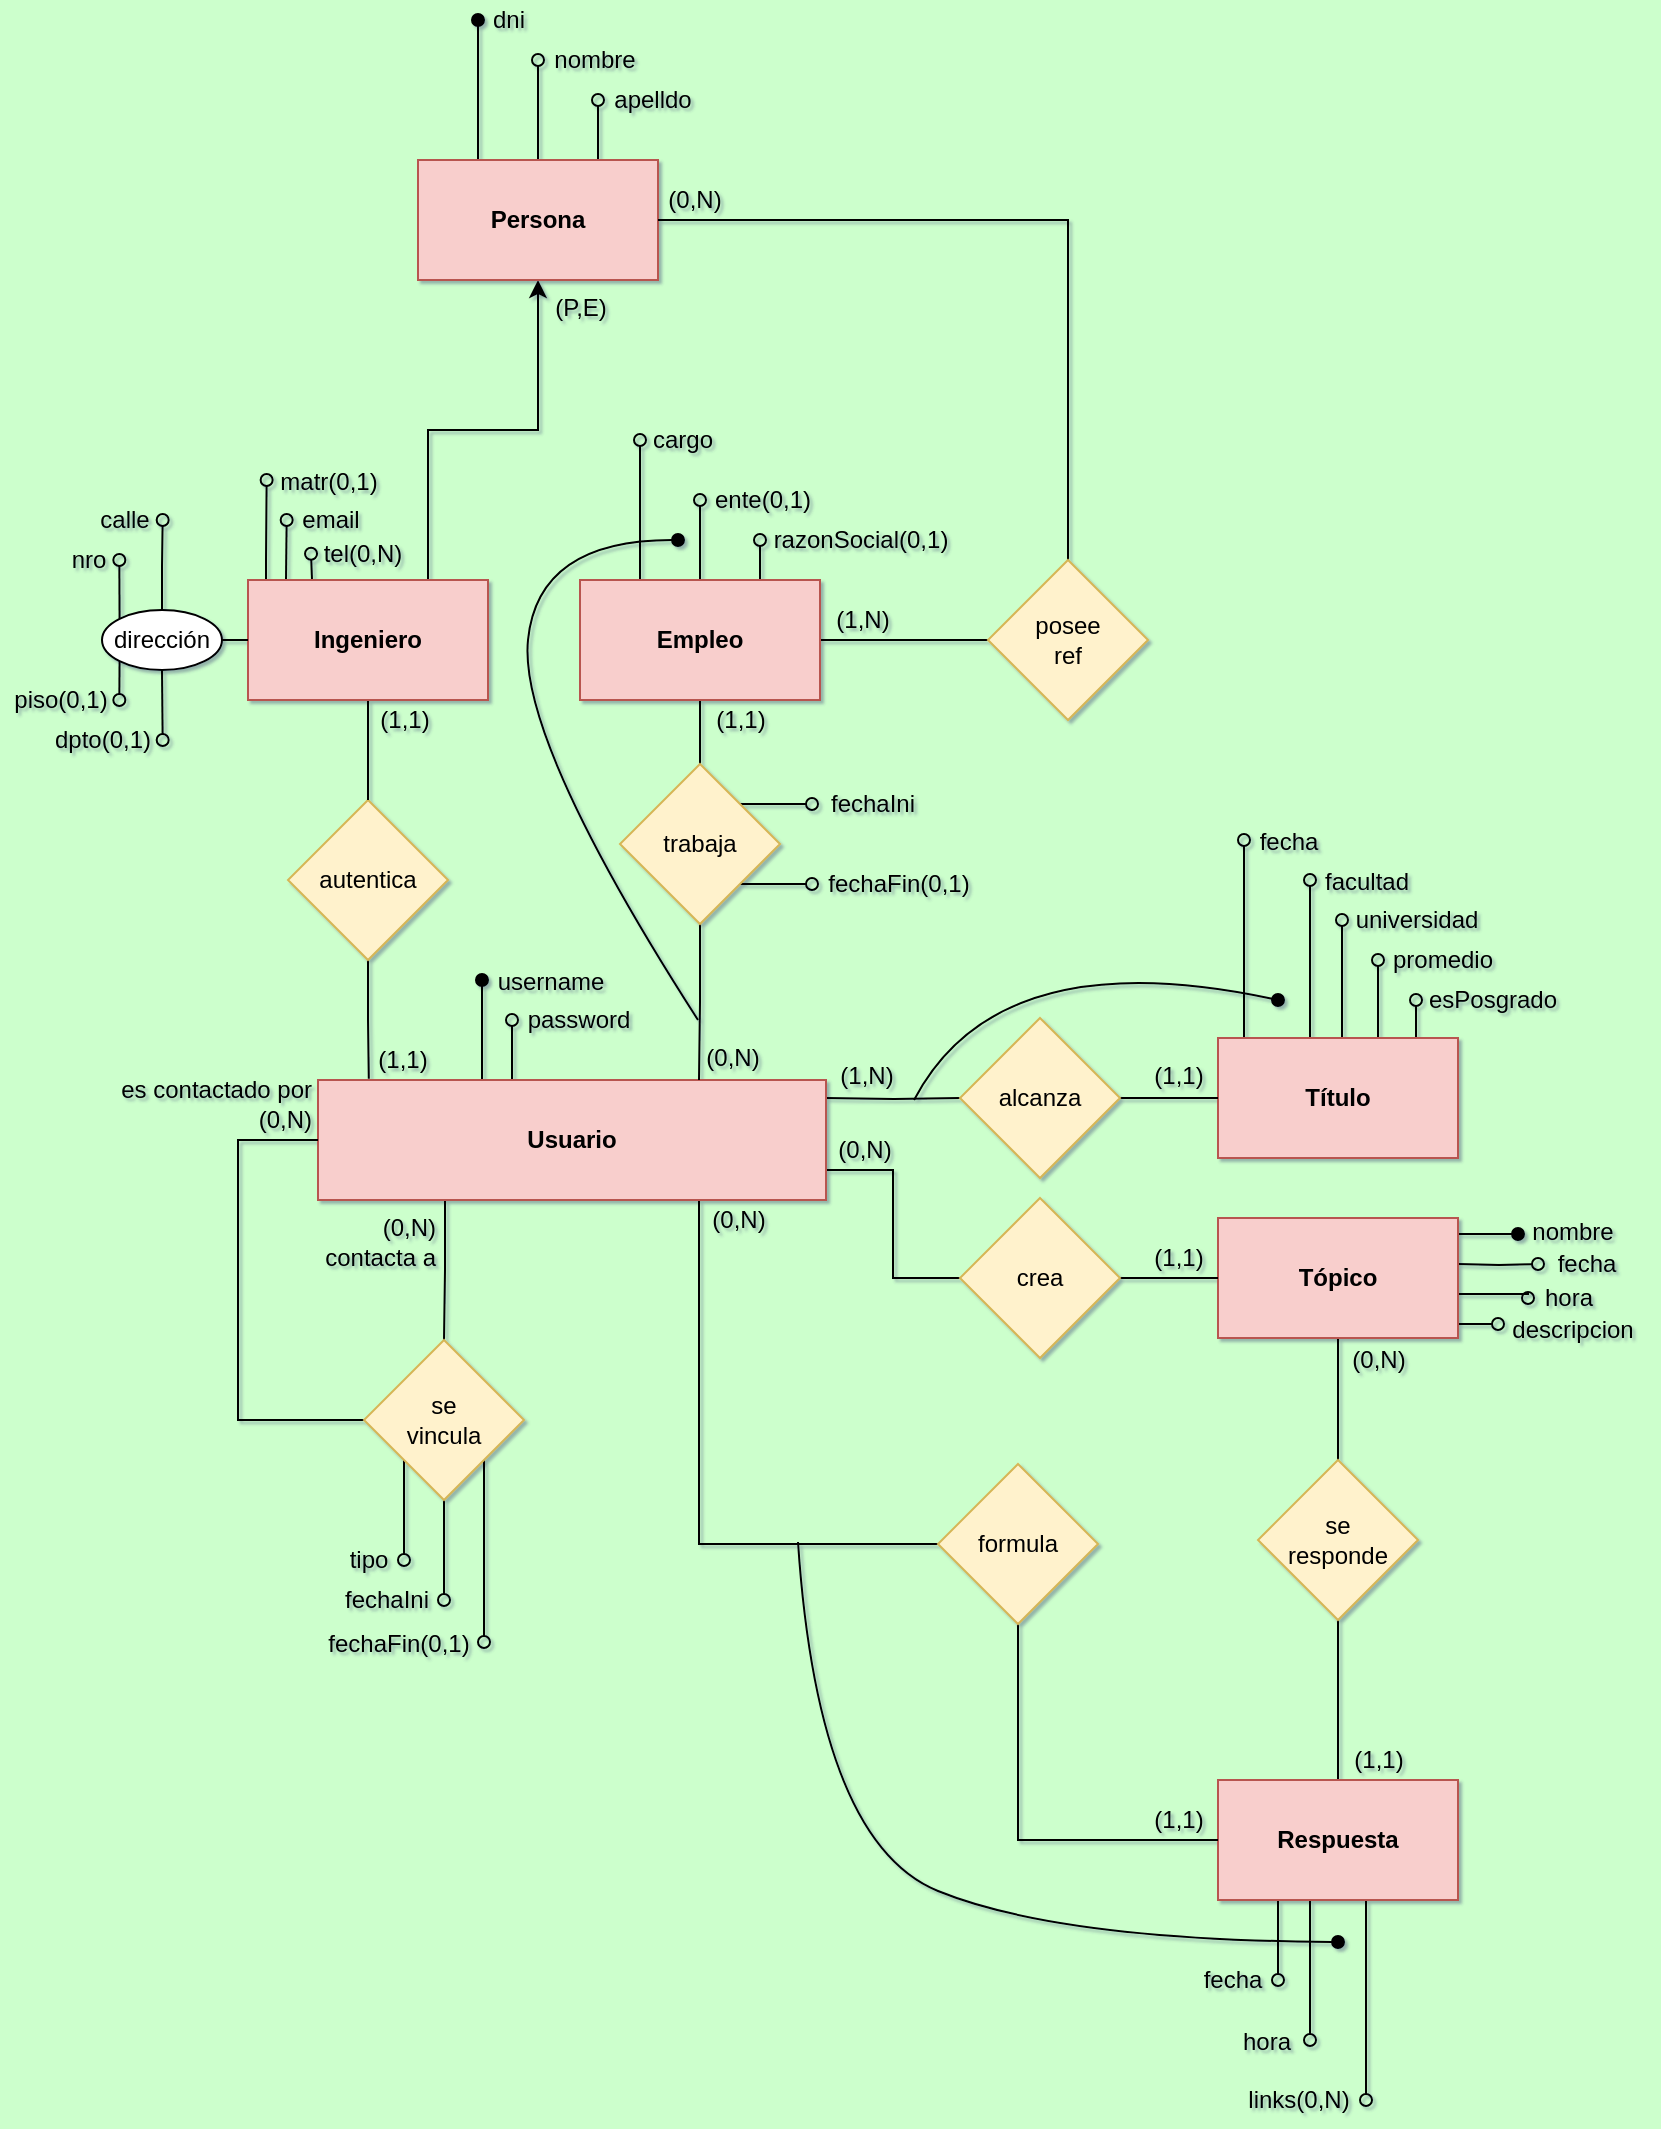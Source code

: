 <mxfile version="17.4.0" type="github">
  <diagram id="IcyTUetHkr-JyUdZB1RS" name="Page-1">
    <mxGraphModel dx="1578" dy="884" grid="1" gridSize="10" guides="1" tooltips="1" connect="1" arrows="1" fold="1" page="1" pageScale="1" pageWidth="827" pageHeight="1169" background="#CCFFCC" math="0" shadow="1">
      <root>
        <mxCell id="0" />
        <mxCell id="1" parent="0" />
        <mxCell id="6YxK3u2LbdlFOzK92os4-4" style="edgeStyle=orthogonalEdgeStyle;rounded=0;orthogonalLoop=1;jettySize=auto;html=1;exitX=0.25;exitY=1;exitDx=0;exitDy=0;entryX=0.5;entryY=0;entryDx=0;entryDy=0;endArrow=none;endFill=0;" edge="1" parent="1" source="6YxK3u2LbdlFOzK92os4-1" target="6YxK3u2LbdlFOzK92os4-3">
          <mxGeometry relative="1" as="geometry" />
        </mxCell>
        <mxCell id="6YxK3u2LbdlFOzK92os4-9" style="edgeStyle=orthogonalEdgeStyle;rounded=0;orthogonalLoop=1;jettySize=auto;html=1;exitX=1;exitY=0.5;exitDx=0;exitDy=0;entryX=0;entryY=0.5;entryDx=0;entryDy=0;endArrow=none;endFill=0;" edge="1" parent="1" target="6YxK3u2LbdlFOzK92os4-8">
          <mxGeometry relative="1" as="geometry">
            <mxPoint x="414" y="589" as="sourcePoint" />
          </mxGeometry>
        </mxCell>
        <mxCell id="6YxK3u2LbdlFOzK92os4-35" style="edgeStyle=orthogonalEdgeStyle;rounded=0;orthogonalLoop=1;jettySize=auto;html=1;exitX=1;exitY=0.75;exitDx=0;exitDy=0;entryX=0;entryY=0.5;entryDx=0;entryDy=0;endArrow=none;endFill=0;" edge="1" parent="1" source="6YxK3u2LbdlFOzK92os4-1" target="6YxK3u2LbdlFOzK92os4-34">
          <mxGeometry relative="1" as="geometry" />
        </mxCell>
        <mxCell id="6YxK3u2LbdlFOzK92os4-45" style="edgeStyle=orthogonalEdgeStyle;rounded=0;orthogonalLoop=1;jettySize=auto;html=1;exitX=0.75;exitY=1;exitDx=0;exitDy=0;entryX=0;entryY=0.5;entryDx=0;entryDy=0;endArrow=none;endFill=0;" edge="1" parent="1" source="6YxK3u2LbdlFOzK92os4-1" target="6YxK3u2LbdlFOzK92os4-44">
          <mxGeometry relative="1" as="geometry" />
        </mxCell>
        <mxCell id="6YxK3u2LbdlFOzK92os4-81" style="edgeStyle=orthogonalEdgeStyle;rounded=0;orthogonalLoop=1;jettySize=auto;html=1;exitX=0.5;exitY=0;exitDx=0;exitDy=0;endArrow=oval;endFill=1;" edge="1" parent="1">
          <mxGeometry relative="1" as="geometry">
            <mxPoint x="242" y="530" as="targetPoint" />
            <mxPoint x="242" y="580" as="sourcePoint" />
          </mxGeometry>
        </mxCell>
        <mxCell id="6YxK3u2LbdlFOzK92os4-83" style="edgeStyle=orthogonalEdgeStyle;rounded=0;orthogonalLoop=1;jettySize=auto;html=1;exitX=0.5;exitY=0;exitDx=0;exitDy=0;endArrow=oval;endFill=0;" edge="1" parent="1">
          <mxGeometry relative="1" as="geometry">
            <mxPoint x="257" y="550" as="targetPoint" />
            <mxPoint x="257" y="580" as="sourcePoint" />
          </mxGeometry>
        </mxCell>
        <mxCell id="6YxK3u2LbdlFOzK92os4-1" value="Usuario" style="rounded=0;whiteSpace=wrap;html=1;fontStyle=1;fillColor=#f8cecc;strokeColor=#b85450;" vertex="1" parent="1">
          <mxGeometry x="160" y="580" width="254" height="60" as="geometry" />
        </mxCell>
        <mxCell id="6YxK3u2LbdlFOzK92os4-124" style="edgeStyle=orthogonalEdgeStyle;rounded=0;orthogonalLoop=1;jettySize=auto;html=1;exitX=0.25;exitY=0;exitDx=0;exitDy=0;endArrow=oval;endFill=0;" edge="1" parent="1">
          <mxGeometry relative="1" as="geometry">
            <mxPoint x="623" y="460" as="targetPoint" />
            <mxPoint x="623" y="559" as="sourcePoint" />
          </mxGeometry>
        </mxCell>
        <mxCell id="6YxK3u2LbdlFOzK92os4-125" style="edgeStyle=orthogonalEdgeStyle;rounded=0;orthogonalLoop=1;jettySize=auto;html=1;exitX=0.5;exitY=0;exitDx=0;exitDy=0;endArrow=oval;endFill=0;" edge="1" parent="1">
          <mxGeometry relative="1" as="geometry">
            <mxPoint x="656" y="480" as="targetPoint" />
            <mxPoint x="656" y="559" as="sourcePoint" />
          </mxGeometry>
        </mxCell>
        <mxCell id="6YxK3u2LbdlFOzK92os4-126" style="edgeStyle=orthogonalEdgeStyle;rounded=0;orthogonalLoop=1;jettySize=auto;html=1;exitX=0.5;exitY=0;exitDx=0;exitDy=0;endArrow=oval;endFill=0;" edge="1" parent="1">
          <mxGeometry relative="1" as="geometry">
            <mxPoint x="672" y="500" as="targetPoint" />
            <mxPoint x="672" y="559" as="sourcePoint" />
          </mxGeometry>
        </mxCell>
        <mxCell id="6YxK3u2LbdlFOzK92os4-127" style="edgeStyle=orthogonalEdgeStyle;rounded=0;orthogonalLoop=1;jettySize=auto;html=1;exitX=0.75;exitY=0;exitDx=0;exitDy=0;endArrow=oval;endFill=0;" edge="1" parent="1">
          <mxGeometry relative="1" as="geometry">
            <mxPoint x="690" y="520" as="targetPoint" />
            <mxPoint x="690" y="559" as="sourcePoint" />
          </mxGeometry>
        </mxCell>
        <mxCell id="6YxK3u2LbdlFOzK92os4-128" style="edgeStyle=orthogonalEdgeStyle;rounded=0;orthogonalLoop=1;jettySize=auto;html=1;exitX=0.75;exitY=0;exitDx=0;exitDy=0;endArrow=oval;endFill=0;" edge="1" parent="1">
          <mxGeometry relative="1" as="geometry">
            <mxPoint x="709" y="540" as="targetPoint" />
            <mxPoint x="709" y="559" as="sourcePoint" />
          </mxGeometry>
        </mxCell>
        <mxCell id="6YxK3u2LbdlFOzK92os4-2" value="Título" style="rounded=0;whiteSpace=wrap;html=1;fontStyle=1;fillColor=#f8cecc;strokeColor=#b85450;" vertex="1" parent="1">
          <mxGeometry x="610" y="559" width="120" height="60" as="geometry" />
        </mxCell>
        <mxCell id="6YxK3u2LbdlFOzK92os4-5" style="edgeStyle=orthogonalEdgeStyle;rounded=0;orthogonalLoop=1;jettySize=auto;html=1;exitX=0;exitY=0.5;exitDx=0;exitDy=0;entryX=0;entryY=0.5;entryDx=0;entryDy=0;endArrow=none;endFill=0;" edge="1" parent="1" source="6YxK3u2LbdlFOzK92os4-3" target="6YxK3u2LbdlFOzK92os4-1">
          <mxGeometry relative="1" as="geometry">
            <Array as="points">
              <mxPoint x="120" y="750" />
              <mxPoint x="120" y="610" />
            </Array>
          </mxGeometry>
        </mxCell>
        <mxCell id="6YxK3u2LbdlFOzK92os4-16" style="edgeStyle=orthogonalEdgeStyle;rounded=0;orthogonalLoop=1;jettySize=auto;html=1;exitX=0;exitY=1;exitDx=0;exitDy=0;endArrow=oval;endFill=0;" edge="1" parent="1" source="6YxK3u2LbdlFOzK92os4-3">
          <mxGeometry relative="1" as="geometry">
            <mxPoint x="203" y="820" as="targetPoint" />
          </mxGeometry>
        </mxCell>
        <mxCell id="6YxK3u2LbdlFOzK92os4-18" style="edgeStyle=orthogonalEdgeStyle;rounded=0;orthogonalLoop=1;jettySize=auto;html=1;exitX=0.5;exitY=1;exitDx=0;exitDy=0;endArrow=oval;endFill=0;" edge="1" parent="1">
          <mxGeometry relative="1" as="geometry">
            <mxPoint x="223" y="840" as="targetPoint" />
            <mxPoint x="223.0" y="780.0" as="sourcePoint" />
          </mxGeometry>
        </mxCell>
        <mxCell id="6YxK3u2LbdlFOzK92os4-20" style="edgeStyle=orthogonalEdgeStyle;rounded=0;orthogonalLoop=1;jettySize=auto;html=1;exitX=1;exitY=1;exitDx=0;exitDy=0;endArrow=oval;endFill=0;" edge="1" parent="1">
          <mxGeometry relative="1" as="geometry">
            <mxPoint x="243" y="861" as="targetPoint" />
            <mxPoint x="243.0" y="741.0" as="sourcePoint" />
          </mxGeometry>
        </mxCell>
        <mxCell id="6YxK3u2LbdlFOzK92os4-3" value="se&lt;br&gt;vincula" style="rhombus;whiteSpace=wrap;html=1;fillColor=#fff2cc;strokeColor=#d6b656;" vertex="1" parent="1">
          <mxGeometry x="183" y="710" width="80" height="80" as="geometry" />
        </mxCell>
        <mxCell id="6YxK3u2LbdlFOzK92os4-25" style="edgeStyle=orthogonalEdgeStyle;rounded=0;orthogonalLoop=1;jettySize=auto;html=1;exitX=0.5;exitY=1;exitDx=0;exitDy=0;entryX=0.5;entryY=0;entryDx=0;entryDy=0;endArrow=none;endFill=0;" edge="1" parent="1" source="6YxK3u2LbdlFOzK92os4-6" target="6YxK3u2LbdlFOzK92os4-24">
          <mxGeometry relative="1" as="geometry" />
        </mxCell>
        <mxCell id="6YxK3u2LbdlFOzK92os4-85" style="edgeStyle=orthogonalEdgeStyle;rounded=0;orthogonalLoop=1;jettySize=auto;html=1;exitX=0.25;exitY=0;exitDx=0;exitDy=0;endArrow=oval;endFill=0;" edge="1" parent="1" source="6YxK3u2LbdlFOzK92os4-6">
          <mxGeometry relative="1" as="geometry">
            <mxPoint x="321" y="260" as="targetPoint" />
          </mxGeometry>
        </mxCell>
        <mxCell id="6YxK3u2LbdlFOzK92os4-87" style="edgeStyle=orthogonalEdgeStyle;rounded=0;orthogonalLoop=1;jettySize=auto;html=1;exitX=0.5;exitY=0;exitDx=0;exitDy=0;endArrow=oval;endFill=0;" edge="1" parent="1" source="6YxK3u2LbdlFOzK92os4-6">
          <mxGeometry relative="1" as="geometry">
            <mxPoint x="351" y="290" as="targetPoint" />
          </mxGeometry>
        </mxCell>
        <mxCell id="6YxK3u2LbdlFOzK92os4-89" style="edgeStyle=orthogonalEdgeStyle;rounded=0;orthogonalLoop=1;jettySize=auto;html=1;exitX=0.75;exitY=0;exitDx=0;exitDy=0;endArrow=oval;endFill=0;" edge="1" parent="1" source="6YxK3u2LbdlFOzK92os4-6">
          <mxGeometry relative="1" as="geometry">
            <mxPoint x="381" y="310" as="targetPoint" />
          </mxGeometry>
        </mxCell>
        <mxCell id="6YxK3u2LbdlFOzK92os4-94" style="edgeStyle=orthogonalEdgeStyle;rounded=0;orthogonalLoop=1;jettySize=auto;html=1;exitX=1;exitY=0.5;exitDx=0;exitDy=0;entryX=0;entryY=0.5;entryDx=0;entryDy=0;endArrow=none;endFill=0;" edge="1" parent="1" source="6YxK3u2LbdlFOzK92os4-6" target="6YxK3u2LbdlFOzK92os4-92">
          <mxGeometry relative="1" as="geometry" />
        </mxCell>
        <mxCell id="6YxK3u2LbdlFOzK92os4-6" value="Empleo" style="rounded=0;whiteSpace=wrap;html=1;fontStyle=1;fillColor=#f8cecc;strokeColor=#b85450;" vertex="1" parent="1">
          <mxGeometry x="291" y="330" width="120" height="60" as="geometry" />
        </mxCell>
        <mxCell id="6YxK3u2LbdlFOzK92os4-41" style="edgeStyle=orthogonalEdgeStyle;rounded=0;orthogonalLoop=1;jettySize=auto;html=1;exitX=0.5;exitY=1;exitDx=0;exitDy=0;entryX=0.5;entryY=0;entryDx=0;entryDy=0;endArrow=none;endFill=0;" edge="1" parent="1" source="6YxK3u2LbdlFOzK92os4-7" target="6YxK3u2LbdlFOzK92os4-40">
          <mxGeometry relative="1" as="geometry" />
        </mxCell>
        <mxCell id="6YxK3u2LbdlFOzK92os4-108" style="edgeStyle=orthogonalEdgeStyle;rounded=0;orthogonalLoop=1;jettySize=auto;html=1;exitX=1;exitY=0.25;exitDx=0;exitDy=0;endArrow=oval;endFill=0;" edge="1" parent="1">
          <mxGeometry relative="1" as="geometry">
            <mxPoint x="770" y="672" as="targetPoint" />
            <mxPoint x="730" y="672" as="sourcePoint" />
          </mxGeometry>
        </mxCell>
        <mxCell id="6YxK3u2LbdlFOzK92os4-110" style="edgeStyle=orthogonalEdgeStyle;rounded=0;orthogonalLoop=1;jettySize=auto;html=1;exitX=1;exitY=0.5;exitDx=0;exitDy=0;entryX=-0.225;entryY=1.35;entryDx=0;entryDy=0;entryPerimeter=0;endArrow=oval;endFill=0;" edge="1" parent="1" target="6YxK3u2LbdlFOzK92os4-109">
          <mxGeometry relative="1" as="geometry">
            <mxPoint x="730" y="687" as="sourcePoint" />
          </mxGeometry>
        </mxCell>
        <mxCell id="6YxK3u2LbdlFOzK92os4-112" style="edgeStyle=orthogonalEdgeStyle;rounded=0;orthogonalLoop=1;jettySize=auto;html=1;exitX=1;exitY=0;exitDx=0;exitDy=0;endArrow=oval;endFill=1;" edge="1" parent="1">
          <mxGeometry relative="1" as="geometry">
            <mxPoint x="760" y="657" as="targetPoint" />
            <mxPoint x="730" y="657" as="sourcePoint" />
          </mxGeometry>
        </mxCell>
        <mxCell id="6YxK3u2LbdlFOzK92os4-114" style="edgeStyle=orthogonalEdgeStyle;rounded=0;orthogonalLoop=1;jettySize=auto;html=1;exitX=1;exitY=0.75;exitDx=0;exitDy=0;endArrow=oval;endFill=0;" edge="1" parent="1">
          <mxGeometry relative="1" as="geometry">
            <mxPoint x="750" y="702" as="targetPoint" />
            <mxPoint x="730" y="702" as="sourcePoint" />
          </mxGeometry>
        </mxCell>
        <mxCell id="6YxK3u2LbdlFOzK92os4-7" value="Tópico" style="rounded=0;whiteSpace=wrap;html=1;fontStyle=1;fillColor=#f8cecc;strokeColor=#b85450;" vertex="1" parent="1">
          <mxGeometry x="610" y="649" width="120" height="60" as="geometry" />
        </mxCell>
        <mxCell id="6YxK3u2LbdlFOzK92os4-10" style="edgeStyle=orthogonalEdgeStyle;rounded=0;orthogonalLoop=1;jettySize=auto;html=1;exitX=1;exitY=0.5;exitDx=0;exitDy=0;entryX=0;entryY=0.5;entryDx=0;entryDy=0;endArrow=none;endFill=0;" edge="1" parent="1" source="6YxK3u2LbdlFOzK92os4-8" target="6YxK3u2LbdlFOzK92os4-2">
          <mxGeometry relative="1" as="geometry" />
        </mxCell>
        <mxCell id="6YxK3u2LbdlFOzK92os4-8" value="alcanza" style="rhombus;whiteSpace=wrap;html=1;fillColor=#fff2cc;strokeColor=#d6b656;" vertex="1" parent="1">
          <mxGeometry x="481" y="549" width="80" height="80" as="geometry" />
        </mxCell>
        <mxCell id="6YxK3u2LbdlFOzK92os4-11" value="(1,N)" style="text;html=1;align=center;verticalAlign=middle;resizable=0;points=[];autosize=1;strokeColor=none;fillColor=none;" vertex="1" parent="1">
          <mxGeometry x="413.5" y="568" width="40" height="20" as="geometry" />
        </mxCell>
        <mxCell id="6YxK3u2LbdlFOzK92os4-14" value="(1,1)" style="text;html=1;align=center;verticalAlign=middle;resizable=0;points=[];autosize=1;strokeColor=none;fillColor=none;" vertex="1" parent="1">
          <mxGeometry x="570" y="568" width="40" height="20" as="geometry" />
        </mxCell>
        <mxCell id="6YxK3u2LbdlFOzK92os4-17" value="tipo" style="text;html=1;align=center;verticalAlign=middle;resizable=0;points=[];autosize=1;strokeColor=none;fillColor=none;" vertex="1" parent="1">
          <mxGeometry x="170" y="810" width="30" height="20" as="geometry" />
        </mxCell>
        <mxCell id="6YxK3u2LbdlFOzK92os4-19" value="fechaIni" style="text;html=1;align=center;verticalAlign=middle;resizable=0;points=[];autosize=1;strokeColor=none;fillColor=none;" vertex="1" parent="1">
          <mxGeometry x="164" y="830" width="60" height="20" as="geometry" />
        </mxCell>
        <mxCell id="6YxK3u2LbdlFOzK92os4-21" value="fechaFin(0,1)" style="text;html=1;align=center;verticalAlign=middle;resizable=0;points=[];autosize=1;strokeColor=none;fillColor=none;" vertex="1" parent="1">
          <mxGeometry x="155" y="852" width="90" height="20" as="geometry" />
        </mxCell>
        <mxCell id="6YxK3u2LbdlFOzK92os4-22" value="(0,N)&lt;br&gt;&lt;div style=&quot;&quot;&gt;&lt;span&gt;contacta a&lt;/span&gt;&lt;/div&gt;" style="text;html=1;align=right;verticalAlign=middle;resizable=0;points=[];autosize=1;strokeColor=none;fillColor=none;" vertex="1" parent="1">
          <mxGeometry x="150" y="646" width="70" height="30" as="geometry" />
        </mxCell>
        <mxCell id="6YxK3u2LbdlFOzK92os4-23" value="es contactado por&lt;br&gt;(0,N)" style="text;html=1;align=right;verticalAlign=middle;resizable=0;points=[];autosize=1;strokeColor=none;fillColor=none;" vertex="1" parent="1">
          <mxGeometry x="48" y="577" width="110" height="30" as="geometry" />
        </mxCell>
        <mxCell id="6YxK3u2LbdlFOzK92os4-26" style="edgeStyle=orthogonalEdgeStyle;rounded=0;orthogonalLoop=1;jettySize=auto;html=1;exitX=0.5;exitY=1;exitDx=0;exitDy=0;entryX=0.75;entryY=0;entryDx=0;entryDy=0;endArrow=none;endFill=0;" edge="1" parent="1" source="6YxK3u2LbdlFOzK92os4-24" target="6YxK3u2LbdlFOzK92os4-1">
          <mxGeometry relative="1" as="geometry" />
        </mxCell>
        <mxCell id="6YxK3u2LbdlFOzK92os4-29" style="edgeStyle=orthogonalEdgeStyle;rounded=0;orthogonalLoop=1;jettySize=auto;html=1;exitX=1;exitY=0;exitDx=0;exitDy=0;endArrow=oval;endFill=0;" edge="1" parent="1" source="6YxK3u2LbdlFOzK92os4-24">
          <mxGeometry relative="1" as="geometry">
            <mxPoint x="407" y="442.167" as="targetPoint" />
          </mxGeometry>
        </mxCell>
        <mxCell id="6YxK3u2LbdlFOzK92os4-31" style="edgeStyle=orthogonalEdgeStyle;rounded=0;orthogonalLoop=1;jettySize=auto;html=1;exitX=1;exitY=1;exitDx=0;exitDy=0;endArrow=oval;endFill=0;" edge="1" parent="1" source="6YxK3u2LbdlFOzK92os4-24">
          <mxGeometry relative="1" as="geometry">
            <mxPoint x="407" y="482.167" as="targetPoint" />
          </mxGeometry>
        </mxCell>
        <mxCell id="6YxK3u2LbdlFOzK92os4-24" value="trabaja" style="rhombus;whiteSpace=wrap;html=1;fillColor=#fff2cc;strokeColor=#d6b656;" vertex="1" parent="1">
          <mxGeometry x="311" y="422" width="80" height="80" as="geometry" />
        </mxCell>
        <mxCell id="6YxK3u2LbdlFOzK92os4-27" value="(0,N)" style="text;html=1;align=center;verticalAlign=middle;resizable=0;points=[];autosize=1;strokeColor=none;fillColor=none;" vertex="1" parent="1">
          <mxGeometry x="347" y="559" width="40" height="20" as="geometry" />
        </mxCell>
        <mxCell id="6YxK3u2LbdlFOzK92os4-28" value="(1,1)" style="text;html=1;align=center;verticalAlign=middle;resizable=0;points=[];autosize=1;strokeColor=none;fillColor=none;" vertex="1" parent="1">
          <mxGeometry x="351" y="390" width="40" height="20" as="geometry" />
        </mxCell>
        <mxCell id="6YxK3u2LbdlFOzK92os4-30" value="fechaIni" style="text;html=1;align=center;verticalAlign=middle;resizable=0;points=[];autosize=1;strokeColor=none;fillColor=none;" vertex="1" parent="1">
          <mxGeometry x="407" y="432" width="60" height="20" as="geometry" />
        </mxCell>
        <mxCell id="6YxK3u2LbdlFOzK92os4-32" value="fechaFin(0,1)" style="text;html=1;align=center;verticalAlign=middle;resizable=0;points=[];autosize=1;strokeColor=none;fillColor=none;" vertex="1" parent="1">
          <mxGeometry x="405" y="472" width="90" height="20" as="geometry" />
        </mxCell>
        <mxCell id="6YxK3u2LbdlFOzK92os4-36" style="edgeStyle=orthogonalEdgeStyle;rounded=0;orthogonalLoop=1;jettySize=auto;html=1;exitX=1;exitY=0.5;exitDx=0;exitDy=0;entryX=0;entryY=0.5;entryDx=0;entryDy=0;endArrow=none;endFill=0;" edge="1" parent="1" source="6YxK3u2LbdlFOzK92os4-34" target="6YxK3u2LbdlFOzK92os4-7">
          <mxGeometry relative="1" as="geometry" />
        </mxCell>
        <mxCell id="6YxK3u2LbdlFOzK92os4-34" value="crea" style="rhombus;whiteSpace=wrap;html=1;fillColor=#fff2cc;strokeColor=#d6b656;" vertex="1" parent="1">
          <mxGeometry x="481" y="639" width="80" height="80" as="geometry" />
        </mxCell>
        <mxCell id="6YxK3u2LbdlFOzK92os4-37" value="(0,N)" style="text;html=1;align=center;verticalAlign=middle;resizable=0;points=[];autosize=1;strokeColor=none;fillColor=none;" vertex="1" parent="1">
          <mxGeometry x="413" y="605" width="40" height="20" as="geometry" />
        </mxCell>
        <mxCell id="6YxK3u2LbdlFOzK92os4-39" value="(1,1)" style="text;html=1;align=center;verticalAlign=middle;resizable=0;points=[];autosize=1;strokeColor=none;fillColor=none;" vertex="1" parent="1">
          <mxGeometry x="570" y="659" width="40" height="20" as="geometry" />
        </mxCell>
        <mxCell id="6YxK3u2LbdlFOzK92os4-43" style="edgeStyle=orthogonalEdgeStyle;rounded=0;orthogonalLoop=1;jettySize=auto;html=1;exitX=0.5;exitY=1;exitDx=0;exitDy=0;entryX=0.5;entryY=0;entryDx=0;entryDy=0;endArrow=none;endFill=0;" edge="1" parent="1" source="6YxK3u2LbdlFOzK92os4-40" target="6YxK3u2LbdlFOzK92os4-42">
          <mxGeometry relative="1" as="geometry" />
        </mxCell>
        <mxCell id="6YxK3u2LbdlFOzK92os4-40" value="se&lt;br&gt;responde" style="rhombus;whiteSpace=wrap;html=1;fillColor=#fff2cc;strokeColor=#d6b656;" vertex="1" parent="1">
          <mxGeometry x="630" y="770" width="80" height="80" as="geometry" />
        </mxCell>
        <mxCell id="6YxK3u2LbdlFOzK92os4-117" style="edgeStyle=orthogonalEdgeStyle;rounded=0;orthogonalLoop=1;jettySize=auto;html=1;exitX=0.25;exitY=1;exitDx=0;exitDy=0;endArrow=oval;endFill=0;" edge="1" parent="1" source="6YxK3u2LbdlFOzK92os4-42">
          <mxGeometry relative="1" as="geometry">
            <mxPoint x="640" y="1030" as="targetPoint" />
          </mxGeometry>
        </mxCell>
        <mxCell id="6YxK3u2LbdlFOzK92os4-118" style="edgeStyle=orthogonalEdgeStyle;rounded=0;orthogonalLoop=1;jettySize=auto;html=1;exitX=0.5;exitY=1;exitDx=0;exitDy=0;endArrow=oval;endFill=0;" edge="1" parent="1">
          <mxGeometry relative="1" as="geometry">
            <mxPoint x="656" y="1060" as="targetPoint" />
            <mxPoint x="656" y="990" as="sourcePoint" />
          </mxGeometry>
        </mxCell>
        <mxCell id="6YxK3u2LbdlFOzK92os4-119" style="edgeStyle=orthogonalEdgeStyle;rounded=0;orthogonalLoop=1;jettySize=auto;html=1;exitX=0.5;exitY=1;exitDx=0;exitDy=0;endArrow=oval;endFill=0;" edge="1" parent="1">
          <mxGeometry relative="1" as="geometry">
            <mxPoint x="684" y="1090" as="targetPoint" />
            <mxPoint x="684" y="990" as="sourcePoint" />
          </mxGeometry>
        </mxCell>
        <mxCell id="6YxK3u2LbdlFOzK92os4-42" value="Respuesta" style="rounded=0;whiteSpace=wrap;html=1;fontStyle=1;fillColor=#f8cecc;strokeColor=#b85450;" vertex="1" parent="1">
          <mxGeometry x="610" y="930" width="120" height="60" as="geometry" />
        </mxCell>
        <mxCell id="6YxK3u2LbdlFOzK92os4-116" style="edgeStyle=orthogonalEdgeStyle;rounded=0;orthogonalLoop=1;jettySize=auto;html=1;exitX=0.5;exitY=1;exitDx=0;exitDy=0;entryX=0;entryY=0.5;entryDx=0;entryDy=0;endArrow=none;endFill=0;" edge="1" parent="1" source="6YxK3u2LbdlFOzK92os4-44" target="6YxK3u2LbdlFOzK92os4-42">
          <mxGeometry relative="1" as="geometry" />
        </mxCell>
        <mxCell id="6YxK3u2LbdlFOzK92os4-44" value="formula" style="rhombus;whiteSpace=wrap;html=1;fillColor=#fff2cc;strokeColor=#d6b656;" vertex="1" parent="1">
          <mxGeometry x="470" y="772" width="80" height="80" as="geometry" />
        </mxCell>
        <mxCell id="6YxK3u2LbdlFOzK92os4-47" value="(0,N)" style="text;html=1;align=center;verticalAlign=middle;resizable=0;points=[];autosize=1;strokeColor=none;fillColor=none;" vertex="1" parent="1">
          <mxGeometry x="670" y="710" width="40" height="20" as="geometry" />
        </mxCell>
        <mxCell id="6YxK3u2LbdlFOzK92os4-48" value="(1,1)" style="text;html=1;align=center;verticalAlign=middle;resizable=0;points=[];autosize=1;strokeColor=none;fillColor=none;" vertex="1" parent="1">
          <mxGeometry x="670" y="910" width="40" height="20" as="geometry" />
        </mxCell>
        <mxCell id="6YxK3u2LbdlFOzK92os4-49" value="(1,1)" style="text;html=1;align=center;verticalAlign=middle;resizable=0;points=[];autosize=1;strokeColor=none;fillColor=none;" vertex="1" parent="1">
          <mxGeometry x="570" y="940" width="40" height="20" as="geometry" />
        </mxCell>
        <mxCell id="6YxK3u2LbdlFOzK92os4-50" value="(0,N)" style="text;html=1;align=center;verticalAlign=middle;resizable=0;points=[];autosize=1;strokeColor=none;fillColor=none;" vertex="1" parent="1">
          <mxGeometry x="350" y="640" width="40" height="20" as="geometry" />
        </mxCell>
        <mxCell id="6YxK3u2LbdlFOzK92os4-55" style="edgeStyle=orthogonalEdgeStyle;rounded=0;orthogonalLoop=1;jettySize=auto;html=1;exitX=0.5;exitY=1;exitDx=0;exitDy=0;entryX=0.1;entryY=-0.011;entryDx=0;entryDy=0;entryPerimeter=0;endArrow=none;endFill=0;" edge="1" parent="1" source="6YxK3u2LbdlFOzK92os4-51" target="6YxK3u2LbdlFOzK92os4-1">
          <mxGeometry relative="1" as="geometry" />
        </mxCell>
        <mxCell id="6YxK3u2LbdlFOzK92os4-51" value="autentica" style="rhombus;whiteSpace=wrap;html=1;fillColor=#fff2cc;strokeColor=#d6b656;" vertex="1" parent="1">
          <mxGeometry x="145" y="440" width="80" height="80" as="geometry" />
        </mxCell>
        <mxCell id="6YxK3u2LbdlFOzK92os4-53" style="edgeStyle=orthogonalEdgeStyle;rounded=0;orthogonalLoop=1;jettySize=auto;html=1;exitX=0.5;exitY=1;exitDx=0;exitDy=0;entryX=0.5;entryY=0;entryDx=0;entryDy=0;endArrow=none;endFill=0;" edge="1" parent="1" source="6YxK3u2LbdlFOzK92os4-52" target="6YxK3u2LbdlFOzK92os4-51">
          <mxGeometry relative="1" as="geometry" />
        </mxCell>
        <mxCell id="6YxK3u2LbdlFOzK92os4-64" style="edgeStyle=orthogonalEdgeStyle;rounded=0;orthogonalLoop=1;jettySize=auto;html=1;exitX=0.5;exitY=0;exitDx=0;exitDy=0;entryX=0.172;entryY=1.5;entryDx=0;entryDy=0;entryPerimeter=0;endArrow=oval;endFill=0;" edge="1" parent="1">
          <mxGeometry relative="1" as="geometry">
            <mxPoint x="134" y="330" as="sourcePoint" />
            <mxPoint x="134.32" y="280" as="targetPoint" />
            <Array as="points">
              <mxPoint x="134" y="320" />
              <mxPoint x="134" y="320" />
            </Array>
          </mxGeometry>
        </mxCell>
        <mxCell id="6YxK3u2LbdlFOzK92os4-66" style="edgeStyle=orthogonalEdgeStyle;rounded=0;orthogonalLoop=1;jettySize=auto;html=1;exitX=0.75;exitY=0;exitDx=0;exitDy=0;endArrow=oval;endFill=0;" edge="1" parent="1">
          <mxGeometry relative="1" as="geometry">
            <mxPoint x="144.333" y="300" as="targetPoint" />
            <mxPoint x="144" y="330" as="sourcePoint" />
          </mxGeometry>
        </mxCell>
        <mxCell id="6YxK3u2LbdlFOzK92os4-69" style="edgeStyle=orthogonalEdgeStyle;rounded=0;orthogonalLoop=1;jettySize=auto;html=1;exitX=0.75;exitY=0;exitDx=0;exitDy=0;entryX=0.438;entryY=1.342;entryDx=0;entryDy=0;entryPerimeter=0;endArrow=oval;endFill=0;" edge="1" parent="1">
          <mxGeometry relative="1" as="geometry">
            <mxPoint x="157" y="330" as="sourcePoint" />
            <mxPoint x="156.52" y="316.84" as="targetPoint" />
          </mxGeometry>
        </mxCell>
        <mxCell id="6YxK3u2LbdlFOzK92os4-102" style="edgeStyle=orthogonalEdgeStyle;rounded=0;orthogonalLoop=1;jettySize=auto;html=1;exitX=0.75;exitY=0;exitDx=0;exitDy=0;entryX=0.5;entryY=1;entryDx=0;entryDy=0;endArrow=classic;endFill=1;" edge="1" parent="1" source="6YxK3u2LbdlFOzK92os4-52" target="6YxK3u2LbdlFOzK92os4-91">
          <mxGeometry relative="1" as="geometry" />
        </mxCell>
        <mxCell id="6YxK3u2LbdlFOzK92os4-52" value="Ingeniero" style="rounded=0;whiteSpace=wrap;html=1;fontStyle=1;fillColor=#f8cecc;strokeColor=#b85450;" vertex="1" parent="1">
          <mxGeometry x="125" y="330" width="120" height="60" as="geometry" />
        </mxCell>
        <mxCell id="6YxK3u2LbdlFOzK92os4-56" value="(1,1)" style="text;html=1;align=center;verticalAlign=middle;resizable=0;points=[];autosize=1;strokeColor=none;fillColor=none;" vertex="1" parent="1">
          <mxGeometry x="182" y="560" width="40" height="20" as="geometry" />
        </mxCell>
        <mxCell id="6YxK3u2LbdlFOzK92os4-57" value="(1,1)" style="text;html=1;align=center;verticalAlign=middle;resizable=0;points=[];autosize=1;strokeColor=none;fillColor=none;" vertex="1" parent="1">
          <mxGeometry x="183" y="390" width="40" height="20" as="geometry" />
        </mxCell>
        <mxCell id="6YxK3u2LbdlFOzK92os4-65" value="matr(0,1)" style="text;html=1;align=center;verticalAlign=middle;resizable=0;points=[];autosize=1;strokeColor=none;fillColor=none;" vertex="1" parent="1">
          <mxGeometry x="135" y="271" width="60" height="20" as="geometry" />
        </mxCell>
        <mxCell id="6YxK3u2LbdlFOzK92os4-67" value="email" style="text;html=1;align=center;verticalAlign=middle;resizable=0;points=[];autosize=1;strokeColor=none;fillColor=none;" vertex="1" parent="1">
          <mxGeometry x="146" y="290" width="40" height="20" as="geometry" />
        </mxCell>
        <mxCell id="6YxK3u2LbdlFOzK92os4-68" value="tel(0,N)" style="text;html=1;align=center;verticalAlign=middle;resizable=0;points=[];autosize=1;strokeColor=none;fillColor=none;" vertex="1" parent="1">
          <mxGeometry x="157" y="307" width="50" height="20" as="geometry" />
        </mxCell>
        <mxCell id="6YxK3u2LbdlFOzK92os4-71" style="edgeStyle=orthogonalEdgeStyle;rounded=0;orthogonalLoop=1;jettySize=auto;html=1;exitX=1;exitY=0.5;exitDx=0;exitDy=0;entryX=0;entryY=0.5;entryDx=0;entryDy=0;endArrow=none;endFill=0;" edge="1" parent="1" source="6YxK3u2LbdlFOzK92os4-70" target="6YxK3u2LbdlFOzK92os4-52">
          <mxGeometry relative="1" as="geometry" />
        </mxCell>
        <mxCell id="6YxK3u2LbdlFOzK92os4-72" style="edgeStyle=orthogonalEdgeStyle;rounded=0;orthogonalLoop=1;jettySize=auto;html=1;exitX=0.5;exitY=0;exitDx=0;exitDy=0;endArrow=oval;endFill=0;" edge="1" parent="1" source="6YxK3u2LbdlFOzK92os4-70">
          <mxGeometry relative="1" as="geometry">
            <mxPoint x="82.333" y="300" as="targetPoint" />
          </mxGeometry>
        </mxCell>
        <mxCell id="6YxK3u2LbdlFOzK92os4-73" style="edgeStyle=orthogonalEdgeStyle;rounded=0;orthogonalLoop=1;jettySize=auto;html=1;exitX=0;exitY=0;exitDx=0;exitDy=0;endArrow=oval;endFill=0;" edge="1" parent="1" source="6YxK3u2LbdlFOzK92os4-70">
          <mxGeometry relative="1" as="geometry">
            <mxPoint x="60.667" y="320" as="targetPoint" />
          </mxGeometry>
        </mxCell>
        <mxCell id="6YxK3u2LbdlFOzK92os4-75" style="edgeStyle=orthogonalEdgeStyle;rounded=0;orthogonalLoop=1;jettySize=auto;html=1;exitX=0;exitY=1;exitDx=0;exitDy=0;endArrow=oval;endFill=0;" edge="1" parent="1" source="6YxK3u2LbdlFOzK92os4-70">
          <mxGeometry relative="1" as="geometry">
            <mxPoint x="60.667" y="390" as="targetPoint" />
          </mxGeometry>
        </mxCell>
        <mxCell id="6YxK3u2LbdlFOzK92os4-76" style="edgeStyle=orthogonalEdgeStyle;rounded=0;orthogonalLoop=1;jettySize=auto;html=1;exitX=0.5;exitY=1;exitDx=0;exitDy=0;endArrow=oval;endFill=0;" edge="1" parent="1" source="6YxK3u2LbdlFOzK92os4-70">
          <mxGeometry relative="1" as="geometry">
            <mxPoint x="82.333" y="410" as="targetPoint" />
          </mxGeometry>
        </mxCell>
        <mxCell id="6YxK3u2LbdlFOzK92os4-70" value="dirección" style="ellipse;whiteSpace=wrap;html=1;" vertex="1" parent="1">
          <mxGeometry x="52" y="345" width="60" height="30" as="geometry" />
        </mxCell>
        <mxCell id="6YxK3u2LbdlFOzK92os4-77" value="calle" style="text;html=1;align=center;verticalAlign=middle;resizable=0;points=[];autosize=1;strokeColor=none;fillColor=none;" vertex="1" parent="1">
          <mxGeometry x="43" y="290" width="40" height="20" as="geometry" />
        </mxCell>
        <mxCell id="6YxK3u2LbdlFOzK92os4-78" value="nro" style="text;html=1;align=center;verticalAlign=middle;resizable=0;points=[];autosize=1;strokeColor=none;fillColor=none;" vertex="1" parent="1">
          <mxGeometry x="30" y="310" width="30" height="20" as="geometry" />
        </mxCell>
        <mxCell id="6YxK3u2LbdlFOzK92os4-79" value="piso(0,1)" style="text;html=1;align=center;verticalAlign=middle;resizable=0;points=[];autosize=1;strokeColor=none;fillColor=none;" vertex="1" parent="1">
          <mxGeometry x="1" y="380" width="60" height="20" as="geometry" />
        </mxCell>
        <mxCell id="6YxK3u2LbdlFOzK92os4-80" value="dpto(0,1)" style="text;html=1;align=center;verticalAlign=middle;resizable=0;points=[];autosize=1;strokeColor=none;fillColor=none;" vertex="1" parent="1">
          <mxGeometry x="22" y="400" width="60" height="20" as="geometry" />
        </mxCell>
        <mxCell id="6YxK3u2LbdlFOzK92os4-82" value="username" style="text;html=1;align=center;verticalAlign=middle;resizable=0;points=[];autosize=1;strokeColor=none;fillColor=none;" vertex="1" parent="1">
          <mxGeometry x="241" y="521" width="70" height="20" as="geometry" />
        </mxCell>
        <mxCell id="6YxK3u2LbdlFOzK92os4-84" value="password" style="text;html=1;align=center;verticalAlign=middle;resizable=0;points=[];autosize=1;strokeColor=none;fillColor=none;" vertex="1" parent="1">
          <mxGeometry x="255" y="540" width="70" height="20" as="geometry" />
        </mxCell>
        <mxCell id="6YxK3u2LbdlFOzK92os4-86" value="cargo" style="text;html=1;align=center;verticalAlign=middle;resizable=0;points=[];autosize=1;strokeColor=none;fillColor=none;" vertex="1" parent="1">
          <mxGeometry x="317" y="250" width="50" height="20" as="geometry" />
        </mxCell>
        <mxCell id="6YxK3u2LbdlFOzK92os4-88" value="ente(0,1)" style="text;html=1;align=center;verticalAlign=middle;resizable=0;points=[];autosize=1;strokeColor=none;fillColor=none;" vertex="1" parent="1">
          <mxGeometry x="352" y="280" width="60" height="20" as="geometry" />
        </mxCell>
        <mxCell id="6YxK3u2LbdlFOzK92os4-90" value="razonSocial(0,1)" style="text;html=1;align=center;verticalAlign=middle;resizable=0;points=[];autosize=1;strokeColor=none;fillColor=none;" vertex="1" parent="1">
          <mxGeometry x="381" y="300" width="100" height="20" as="geometry" />
        </mxCell>
        <mxCell id="6YxK3u2LbdlFOzK92os4-96" style="edgeStyle=orthogonalEdgeStyle;rounded=0;orthogonalLoop=1;jettySize=auto;html=1;exitX=0.25;exitY=0;exitDx=0;exitDy=0;endArrow=oval;endFill=1;" edge="1" parent="1" source="6YxK3u2LbdlFOzK92os4-91">
          <mxGeometry relative="1" as="geometry">
            <mxPoint x="240" y="50" as="targetPoint" />
          </mxGeometry>
        </mxCell>
        <mxCell id="6YxK3u2LbdlFOzK92os4-98" style="edgeStyle=orthogonalEdgeStyle;rounded=0;orthogonalLoop=1;jettySize=auto;html=1;exitX=0.5;exitY=0;exitDx=0;exitDy=0;endArrow=oval;endFill=0;" edge="1" parent="1" source="6YxK3u2LbdlFOzK92os4-91">
          <mxGeometry relative="1" as="geometry">
            <mxPoint x="270" y="70" as="targetPoint" />
          </mxGeometry>
        </mxCell>
        <mxCell id="6YxK3u2LbdlFOzK92os4-100" style="edgeStyle=orthogonalEdgeStyle;rounded=0;orthogonalLoop=1;jettySize=auto;html=1;exitX=0.75;exitY=0;exitDx=0;exitDy=0;endArrow=oval;endFill=0;" edge="1" parent="1" source="6YxK3u2LbdlFOzK92os4-91">
          <mxGeometry relative="1" as="geometry">
            <mxPoint x="300" y="90" as="targetPoint" />
          </mxGeometry>
        </mxCell>
        <mxCell id="6YxK3u2LbdlFOzK92os4-91" value="Persona" style="rounded=0;whiteSpace=wrap;html=1;fontStyle=1;fillColor=#f8cecc;strokeColor=#b85450;" vertex="1" parent="1">
          <mxGeometry x="210" y="120" width="120" height="60" as="geometry" />
        </mxCell>
        <mxCell id="6YxK3u2LbdlFOzK92os4-103" style="edgeStyle=orthogonalEdgeStyle;rounded=0;orthogonalLoop=1;jettySize=auto;html=1;exitX=0.5;exitY=0;exitDx=0;exitDy=0;entryX=1;entryY=0.5;entryDx=0;entryDy=0;endArrow=none;endFill=0;" edge="1" parent="1" source="6YxK3u2LbdlFOzK92os4-92" target="6YxK3u2LbdlFOzK92os4-91">
          <mxGeometry relative="1" as="geometry" />
        </mxCell>
        <mxCell id="6YxK3u2LbdlFOzK92os4-92" value="posee&lt;br&gt;ref" style="rhombus;whiteSpace=wrap;html=1;fillColor=#fff2cc;strokeColor=#d6b656;" vertex="1" parent="1">
          <mxGeometry x="495" y="320" width="80" height="80" as="geometry" />
        </mxCell>
        <mxCell id="6YxK3u2LbdlFOzK92os4-97" value="dni" style="text;html=1;align=center;verticalAlign=middle;resizable=0;points=[];autosize=1;strokeColor=none;fillColor=none;" vertex="1" parent="1">
          <mxGeometry x="240" y="40" width="30" height="20" as="geometry" />
        </mxCell>
        <mxCell id="6YxK3u2LbdlFOzK92os4-99" value="nombre" style="text;html=1;align=center;verticalAlign=middle;resizable=0;points=[];autosize=1;strokeColor=none;fillColor=none;" vertex="1" parent="1">
          <mxGeometry x="268" y="60" width="60" height="20" as="geometry" />
        </mxCell>
        <mxCell id="6YxK3u2LbdlFOzK92os4-101" value="apelldo" style="text;html=1;align=center;verticalAlign=middle;resizable=0;points=[];autosize=1;strokeColor=none;fillColor=none;" vertex="1" parent="1">
          <mxGeometry x="302" y="80" width="50" height="20" as="geometry" />
        </mxCell>
        <mxCell id="6YxK3u2LbdlFOzK92os4-104" value="(1,N)" style="text;html=1;align=center;verticalAlign=middle;resizable=0;points=[];autosize=1;strokeColor=none;fillColor=none;" vertex="1" parent="1">
          <mxGeometry x="412" y="340" width="40" height="20" as="geometry" />
        </mxCell>
        <mxCell id="6YxK3u2LbdlFOzK92os4-105" value="(0,N)" style="text;html=1;align=center;verticalAlign=middle;resizable=0;points=[];autosize=1;strokeColor=none;fillColor=none;" vertex="1" parent="1">
          <mxGeometry x="328" y="130" width="40" height="20" as="geometry" />
        </mxCell>
        <mxCell id="6YxK3u2LbdlFOzK92os4-106" value="(P,E)" style="text;html=1;align=center;verticalAlign=middle;resizable=0;points=[];autosize=1;strokeColor=none;fillColor=none;" vertex="1" parent="1">
          <mxGeometry x="271" y="184" width="40" height="20" as="geometry" />
        </mxCell>
        <mxCell id="6YxK3u2LbdlFOzK92os4-107" value="" style="curved=1;endArrow=oval;html=1;rounded=0;endFill=1;" edge="1" parent="1">
          <mxGeometry width="50" height="50" relative="1" as="geometry">
            <mxPoint x="350" y="550" as="sourcePoint" />
            <mxPoint x="340" y="310" as="targetPoint" />
            <Array as="points">
              <mxPoint x="260" y="410" />
              <mxPoint x="270" y="310" />
            </Array>
          </mxGeometry>
        </mxCell>
        <mxCell id="6YxK3u2LbdlFOzK92os4-109" value="fecha" style="text;html=1;align=center;verticalAlign=middle;resizable=0;points=[];autosize=1;strokeColor=none;fillColor=none;" vertex="1" parent="1">
          <mxGeometry x="774" y="662" width="40" height="20" as="geometry" />
        </mxCell>
        <mxCell id="6YxK3u2LbdlFOzK92os4-111" value="hora" style="text;html=1;align=center;verticalAlign=middle;resizable=0;points=[];autosize=1;strokeColor=none;fillColor=none;" vertex="1" parent="1">
          <mxGeometry x="765" y="679" width="40" height="20" as="geometry" />
        </mxCell>
        <mxCell id="6YxK3u2LbdlFOzK92os4-113" value="nombre" style="text;html=1;align=center;verticalAlign=middle;resizable=0;points=[];autosize=1;strokeColor=none;fillColor=none;" vertex="1" parent="1">
          <mxGeometry x="757" y="646" width="60" height="20" as="geometry" />
        </mxCell>
        <mxCell id="6YxK3u2LbdlFOzK92os4-115" value="descripcion" style="text;html=1;align=center;verticalAlign=middle;resizable=0;points=[];autosize=1;strokeColor=none;fillColor=none;" vertex="1" parent="1">
          <mxGeometry x="747" y="695" width="80" height="20" as="geometry" />
        </mxCell>
        <mxCell id="6YxK3u2LbdlFOzK92os4-120" value="fecha" style="text;html=1;align=center;verticalAlign=middle;resizable=0;points=[];autosize=1;strokeColor=none;fillColor=none;" vertex="1" parent="1">
          <mxGeometry x="597" y="1020" width="40" height="20" as="geometry" />
        </mxCell>
        <mxCell id="6YxK3u2LbdlFOzK92os4-121" value="hora" style="text;html=1;align=center;verticalAlign=middle;resizable=0;points=[];autosize=1;strokeColor=none;fillColor=none;" vertex="1" parent="1">
          <mxGeometry x="614" y="1051" width="40" height="20" as="geometry" />
        </mxCell>
        <mxCell id="6YxK3u2LbdlFOzK92os4-122" value="" style="curved=1;endArrow=oval;html=1;rounded=0;endFill=1;" edge="1" parent="1">
          <mxGeometry width="50" height="50" relative="1" as="geometry">
            <mxPoint x="400" y="811" as="sourcePoint" />
            <mxPoint x="670" y="1011" as="targetPoint" />
            <Array as="points">
              <mxPoint x="410" y="961" />
              <mxPoint x="530" y="1010" />
            </Array>
          </mxGeometry>
        </mxCell>
        <mxCell id="6YxK3u2LbdlFOzK92os4-123" value="links(0,N)" style="text;html=1;align=center;verticalAlign=middle;resizable=0;points=[];autosize=1;strokeColor=none;fillColor=none;" vertex="1" parent="1">
          <mxGeometry x="615" y="1080" width="70" height="20" as="geometry" />
        </mxCell>
        <mxCell id="6YxK3u2LbdlFOzK92os4-129" value="esPosgrado" style="text;html=1;align=center;verticalAlign=middle;resizable=0;points=[];autosize=1;strokeColor=none;fillColor=none;" vertex="1" parent="1">
          <mxGeometry x="707" y="530" width="80" height="20" as="geometry" />
        </mxCell>
        <mxCell id="6YxK3u2LbdlFOzK92os4-130" value="promedio" style="text;html=1;align=center;verticalAlign=middle;resizable=0;points=[];autosize=1;strokeColor=none;fillColor=none;" vertex="1" parent="1">
          <mxGeometry x="687" y="510" width="70" height="20" as="geometry" />
        </mxCell>
        <mxCell id="6YxK3u2LbdlFOzK92os4-131" value="universidad" style="text;html=1;align=center;verticalAlign=middle;resizable=0;points=[];autosize=1;strokeColor=none;fillColor=none;" vertex="1" parent="1">
          <mxGeometry x="669" y="490" width="80" height="20" as="geometry" />
        </mxCell>
        <mxCell id="6YxK3u2LbdlFOzK92os4-132" value="fecha" style="text;html=1;align=center;verticalAlign=middle;resizable=0;points=[];autosize=1;strokeColor=none;fillColor=none;" vertex="1" parent="1">
          <mxGeometry x="625" y="451" width="40" height="20" as="geometry" />
        </mxCell>
        <mxCell id="6YxK3u2LbdlFOzK92os4-133" value="facultad" style="text;html=1;align=center;verticalAlign=middle;resizable=0;points=[];autosize=1;strokeColor=none;fillColor=none;" vertex="1" parent="1">
          <mxGeometry x="654" y="471" width="60" height="20" as="geometry" />
        </mxCell>
        <mxCell id="6YxK3u2LbdlFOzK92os4-134" value="" style="curved=1;endArrow=oval;html=1;rounded=0;exitX=1.113;exitY=1.1;exitDx=0;exitDy=0;exitPerimeter=0;endFill=1;" edge="1" parent="1" source="6YxK3u2LbdlFOzK92os4-11">
          <mxGeometry width="50" height="50" relative="1" as="geometry">
            <mxPoint x="680" y="390" as="sourcePoint" />
            <mxPoint x="640" y="540" as="targetPoint" />
            <Array as="points">
              <mxPoint x="500" y="510" />
            </Array>
          </mxGeometry>
        </mxCell>
      </root>
    </mxGraphModel>
  </diagram>
</mxfile>
